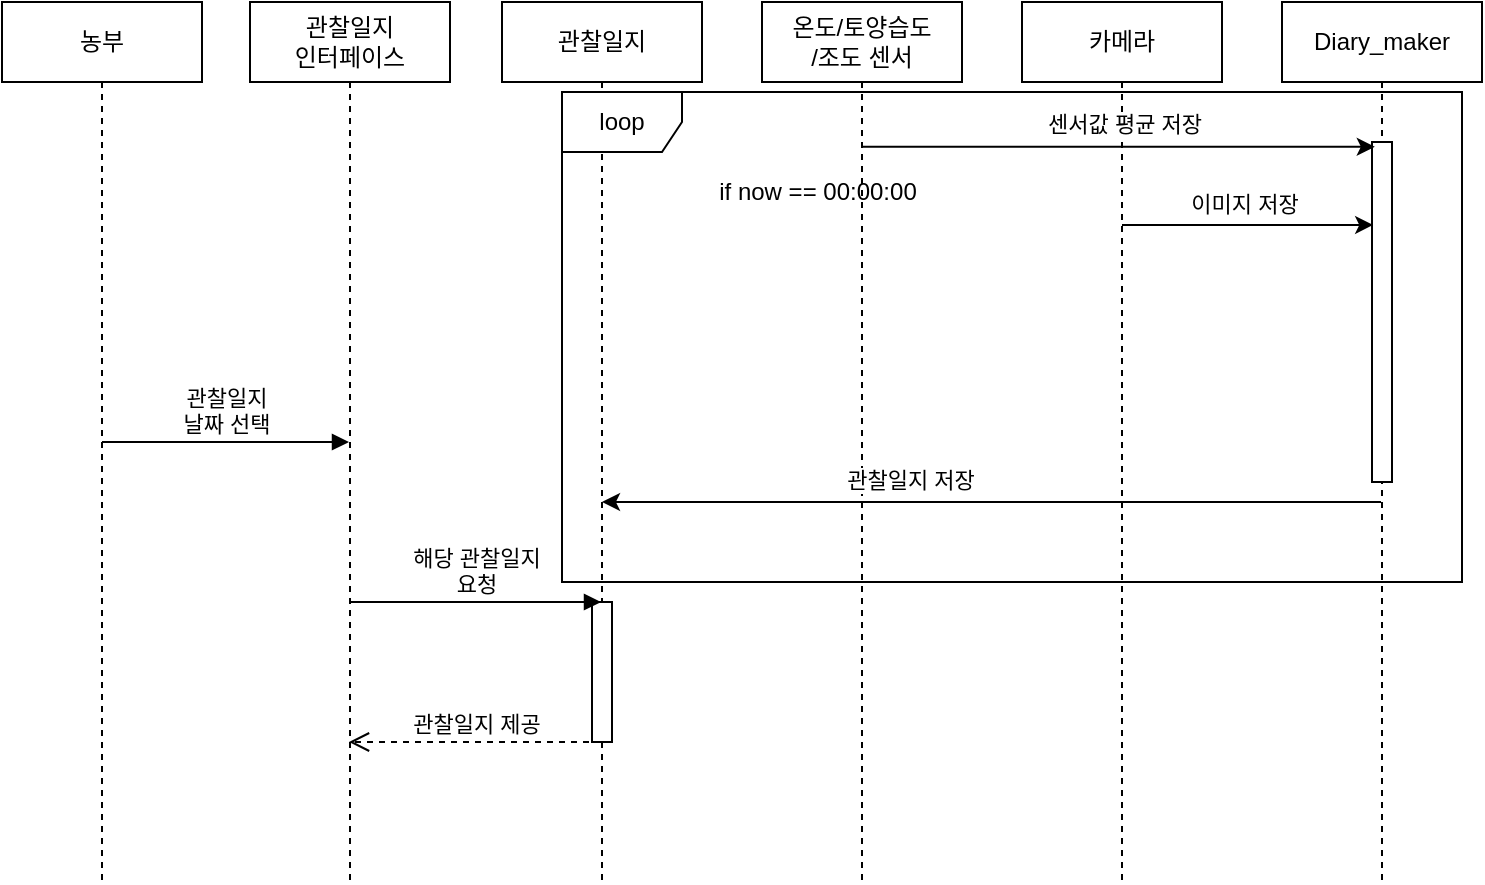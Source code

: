 <mxfile version="20.4.0" type="github">
  <diagram id="ibOZRkEERhT8VrmGGIWO" name="페이지-1">
    <mxGraphModel dx="1038" dy="579" grid="1" gridSize="10" guides="1" tooltips="1" connect="1" arrows="1" fold="1" page="1" pageScale="1" pageWidth="827" pageHeight="1169" math="0" shadow="0">
      <root>
        <mxCell id="0" />
        <mxCell id="1" parent="0" />
        <mxCell id="LfJQejW4wEZQG6NsD9H3-1" value="농부" style="shape=umlLifeline;perimeter=lifelinePerimeter;whiteSpace=wrap;html=1;container=1;collapsible=0;recursiveResize=0;outlineConnect=0;" parent="1" vertex="1">
          <mxGeometry x="50" y="50" width="100" height="440" as="geometry" />
        </mxCell>
        <mxCell id="LfJQejW4wEZQG6NsD9H3-2" value="관찰일지" style="shape=umlLifeline;perimeter=lifelinePerimeter;whiteSpace=wrap;html=1;container=1;collapsible=0;recursiveResize=0;outlineConnect=0;" parent="1" vertex="1">
          <mxGeometry x="300" y="50" width="100" height="440" as="geometry" />
        </mxCell>
        <mxCell id="LfJQejW4wEZQG6NsD9H3-10" value="" style="html=1;points=[];perimeter=orthogonalPerimeter;" parent="LfJQejW4wEZQG6NsD9H3-2" vertex="1">
          <mxGeometry x="45" y="300" width="10" height="70" as="geometry" />
        </mxCell>
        <mxCell id="LfJQejW4wEZQG6NsD9H3-4" value="관찰일지&lt;br&gt;인터페이스" style="shape=umlLifeline;perimeter=lifelinePerimeter;whiteSpace=wrap;html=1;container=1;collapsible=0;recursiveResize=0;outlineConnect=0;" parent="1" vertex="1">
          <mxGeometry x="174" y="50" width="100" height="440" as="geometry" />
        </mxCell>
        <mxCell id="LfJQejW4wEZQG6NsD9H3-5" value="관찰일지&lt;br&gt;날짜 선택" style="html=1;verticalAlign=bottom;endArrow=block;rounded=0;" parent="1" source="LfJQejW4wEZQG6NsD9H3-1" target="LfJQejW4wEZQG6NsD9H3-4" edge="1">
          <mxGeometry width="80" relative="1" as="geometry">
            <mxPoint x="140" y="160" as="sourcePoint" />
            <mxPoint x="220" y="160" as="targetPoint" />
            <Array as="points" />
          </mxGeometry>
        </mxCell>
        <mxCell id="LfJQejW4wEZQG6NsD9H3-7" value="관찰일지 제공" style="html=1;verticalAlign=bottom;endArrow=open;dashed=1;endSize=8;rounded=0;" parent="1" edge="1">
          <mxGeometry relative="1" as="geometry">
            <mxPoint x="349.5" y="420" as="sourcePoint" />
            <mxPoint x="223.5" y="420" as="targetPoint" />
            <Array as="points">
              <mxPoint x="300" y="420" />
            </Array>
          </mxGeometry>
        </mxCell>
        <mxCell id="peh3bpObvGaAzJVg23kE-1" value="온도/토양습도&lt;br&gt;/조도 센서" style="shape=umlLifeline;perimeter=lifelinePerimeter;whiteSpace=wrap;html=1;container=1;collapsible=0;recursiveResize=0;outlineConnect=0;" vertex="1" parent="1">
          <mxGeometry x="430" y="50" width="100" height="440" as="geometry" />
        </mxCell>
        <mxCell id="peh3bpObvGaAzJVg23kE-3" value="카메라" style="shape=umlLifeline;perimeter=lifelinePerimeter;whiteSpace=wrap;html=1;container=1;collapsible=0;recursiveResize=0;outlineConnect=0;" vertex="1" parent="1">
          <mxGeometry x="560" y="50" width="100" height="440" as="geometry" />
        </mxCell>
        <mxCell id="peh3bpObvGaAzJVg23kE-5" value="Diary_maker" style="shape=umlLifeline;perimeter=lifelinePerimeter;whiteSpace=wrap;html=1;container=1;collapsible=0;recursiveResize=0;outlineConnect=0;" vertex="1" parent="1">
          <mxGeometry x="690" y="50" width="100" height="440" as="geometry" />
        </mxCell>
        <mxCell id="peh3bpObvGaAzJVg23kE-9" value="loop" style="shape=umlFrame;whiteSpace=wrap;html=1;" vertex="1" parent="peh3bpObvGaAzJVg23kE-5">
          <mxGeometry x="-360" y="45" width="450" height="245" as="geometry" />
        </mxCell>
        <mxCell id="peh3bpObvGaAzJVg23kE-6" value="" style="html=1;points=[];perimeter=orthogonalPerimeter;" vertex="1" parent="peh3bpObvGaAzJVg23kE-5">
          <mxGeometry x="45" y="70" width="10" height="170" as="geometry" />
        </mxCell>
        <mxCell id="peh3bpObvGaAzJVg23kE-7" value="" style="endArrow=classic;html=1;rounded=0;entryX=0.14;entryY=0.014;entryDx=0;entryDy=0;entryPerimeter=0;" edge="1" parent="1" source="peh3bpObvGaAzJVg23kE-1" target="peh3bpObvGaAzJVg23kE-6">
          <mxGeometry width="50" height="50" relative="1" as="geometry">
            <mxPoint x="420" y="230" as="sourcePoint" />
            <mxPoint x="470" y="180" as="targetPoint" />
          </mxGeometry>
        </mxCell>
        <mxCell id="peh3bpObvGaAzJVg23kE-10" value="센서값 평균 저장" style="edgeLabel;html=1;align=center;verticalAlign=middle;resizable=0;points=[];" vertex="1" connectable="0" parent="peh3bpObvGaAzJVg23kE-7">
          <mxGeometry x="0.086" y="-2" relative="1" as="geometry">
            <mxPoint x="-8" y="-14" as="offset" />
          </mxGeometry>
        </mxCell>
        <mxCell id="peh3bpObvGaAzJVg23kE-8" value="" style="endArrow=classic;html=1;rounded=0;entryX=0.06;entryY=0.244;entryDx=0;entryDy=0;entryPerimeter=0;" edge="1" parent="1" source="peh3bpObvGaAzJVg23kE-3" target="peh3bpObvGaAzJVg23kE-6">
          <mxGeometry width="50" height="50" relative="1" as="geometry">
            <mxPoint x="420" y="230" as="sourcePoint" />
            <mxPoint x="470" y="180" as="targetPoint" />
          </mxGeometry>
        </mxCell>
        <mxCell id="peh3bpObvGaAzJVg23kE-11" value="이미지 저장" style="edgeLabel;html=1;align=center;verticalAlign=middle;resizable=0;points=[];" vertex="1" connectable="0" parent="peh3bpObvGaAzJVg23kE-8">
          <mxGeometry x="-0.294" y="1" relative="1" as="geometry">
            <mxPoint x="16" y="-10" as="offset" />
          </mxGeometry>
        </mxCell>
        <mxCell id="LfJQejW4wEZQG6NsD9H3-6" value="해당 관찰일지&lt;br&gt;요청" style="html=1;verticalAlign=bottom;endArrow=block;rounded=0;" parent="1" edge="1">
          <mxGeometry width="80" relative="1" as="geometry">
            <mxPoint x="223.5" y="350" as="sourcePoint" />
            <mxPoint x="349.5" y="350" as="targetPoint" />
            <Array as="points">
              <mxPoint x="300" y="350" />
            </Array>
          </mxGeometry>
        </mxCell>
        <mxCell id="peh3bpObvGaAzJVg23kE-12" value="" style="endArrow=none;html=1;rounded=0;startArrow=classic;startFill=1;endFill=0;" edge="1" parent="1" source="LfJQejW4wEZQG6NsD9H3-2" target="peh3bpObvGaAzJVg23kE-5">
          <mxGeometry width="50" height="50" relative="1" as="geometry">
            <mxPoint x="619.5" y="171.48" as="sourcePoint" />
            <mxPoint x="745.6" y="171.48" as="targetPoint" />
            <Array as="points">
              <mxPoint x="380" y="300" />
            </Array>
          </mxGeometry>
        </mxCell>
        <mxCell id="peh3bpObvGaAzJVg23kE-13" value="관찰일지 저장" style="edgeLabel;html=1;align=center;verticalAlign=middle;resizable=0;points=[];" vertex="1" connectable="0" parent="peh3bpObvGaAzJVg23kE-12">
          <mxGeometry x="-0.294" y="1" relative="1" as="geometry">
            <mxPoint x="16" y="-10" as="offset" />
          </mxGeometry>
        </mxCell>
        <mxCell id="peh3bpObvGaAzJVg23kE-14" value="if now == 00:00:00" style="text;html=1;strokeColor=none;fillColor=none;align=center;verticalAlign=middle;whiteSpace=wrap;rounded=0;" vertex="1" parent="1">
          <mxGeometry x="400" y="130" width="116" height="30" as="geometry" />
        </mxCell>
      </root>
    </mxGraphModel>
  </diagram>
</mxfile>
